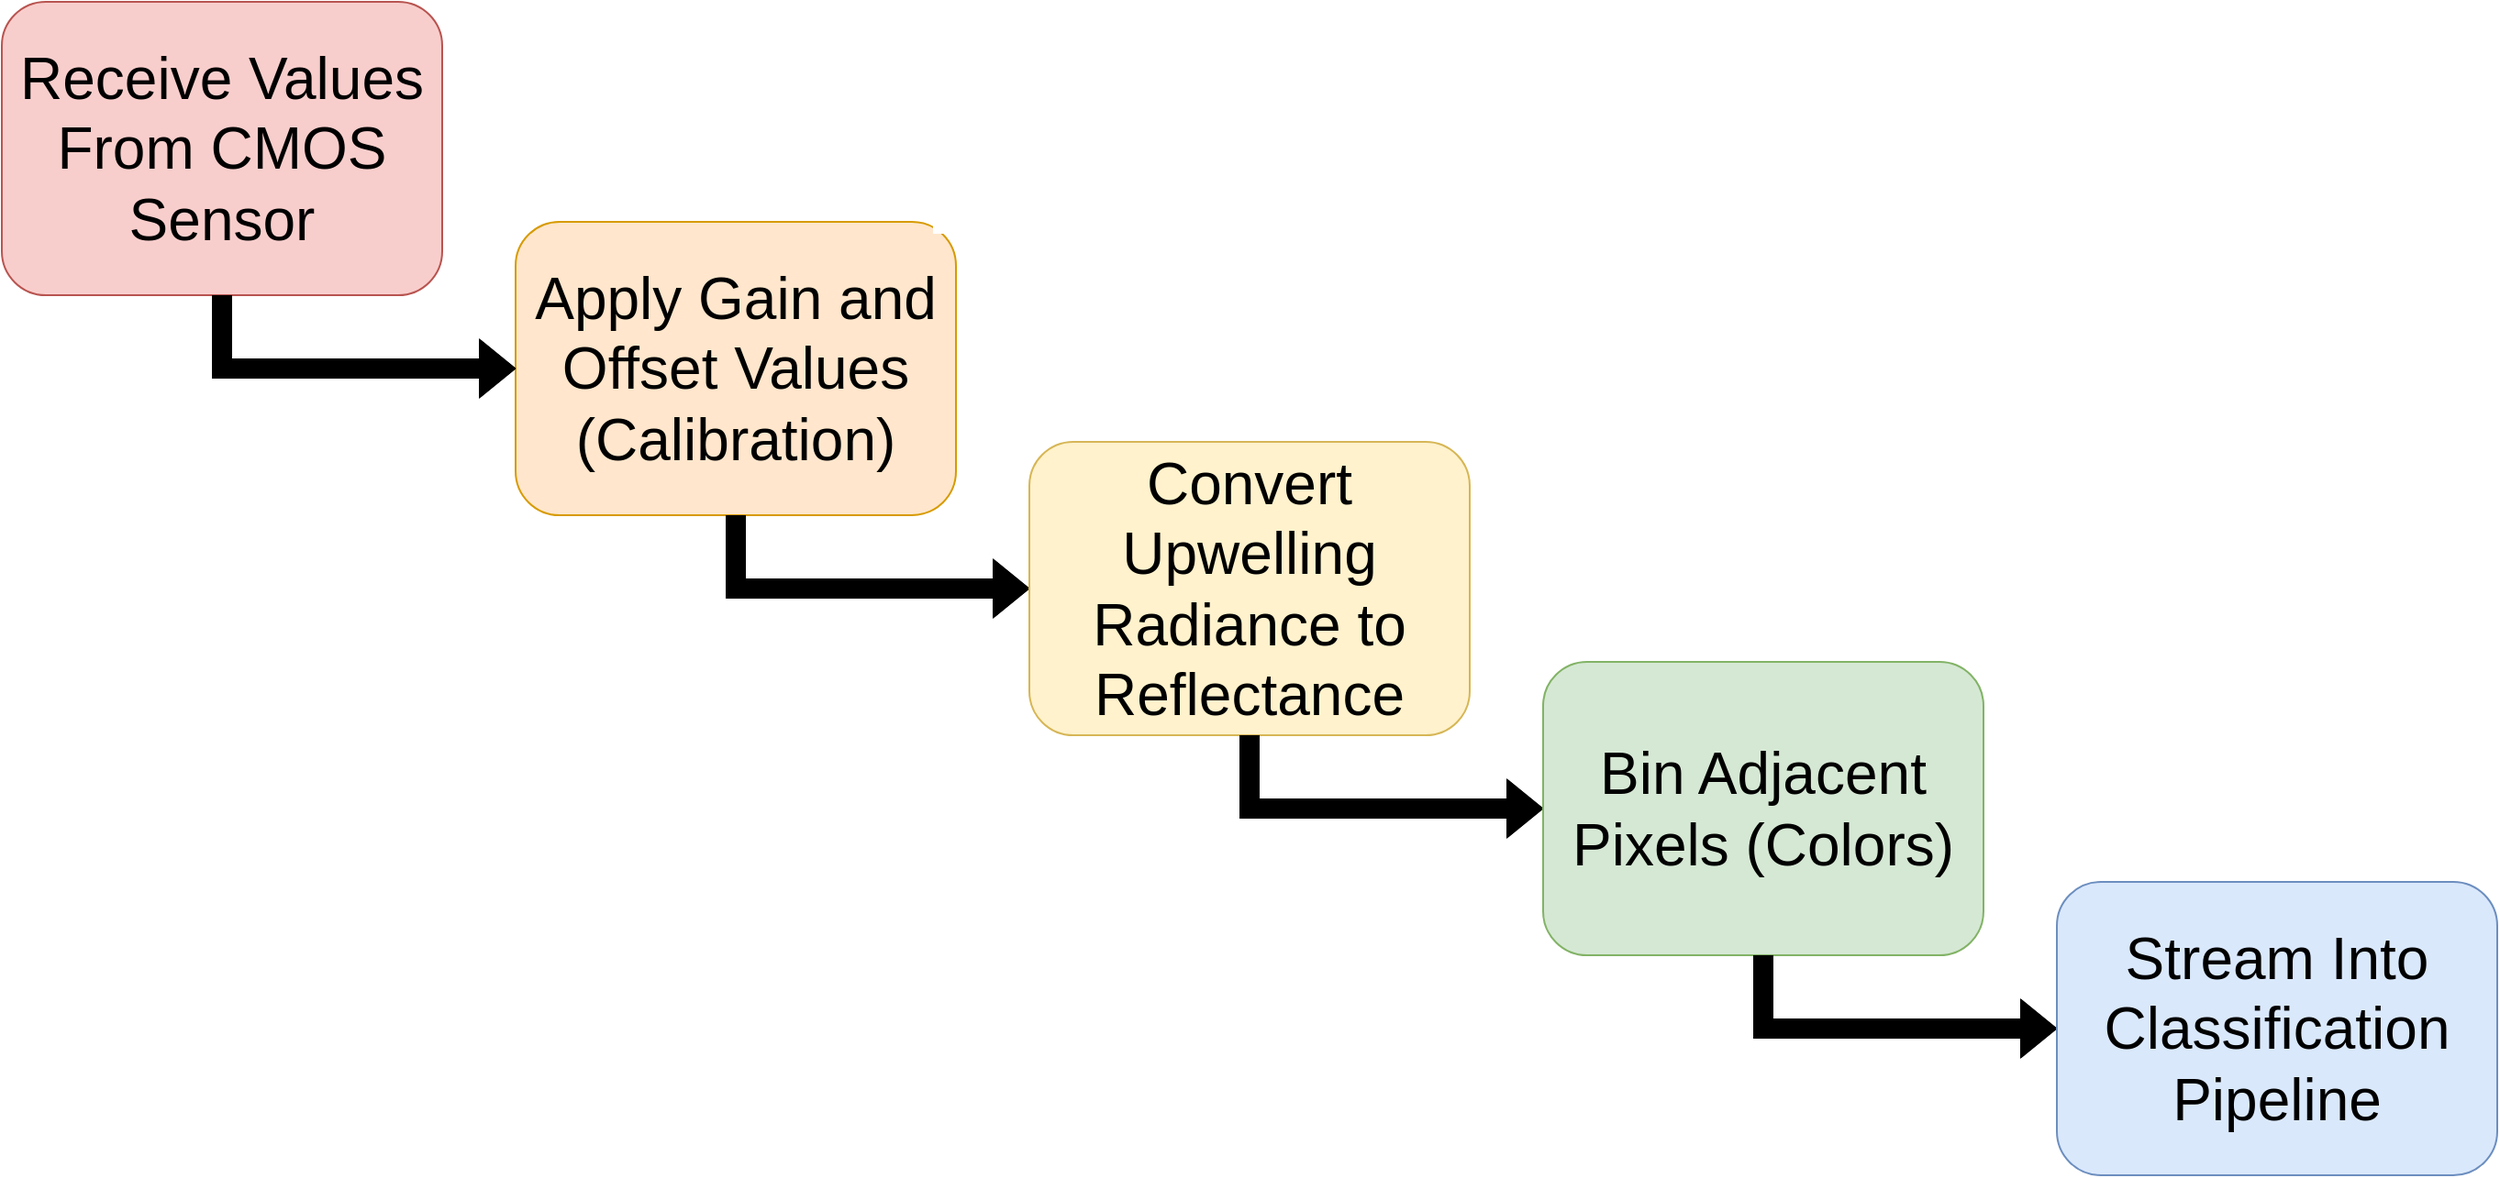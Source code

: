 <mxfile version="28.1.1">
  <diagram name="Page-1" id="-AFErXNe9J7OdYunWK4x">
    <mxGraphModel dx="3281" dy="2628" grid="1" gridSize="10" guides="1" tooltips="1" connect="1" arrows="1" fold="1" page="1" pageScale="1" pageWidth="850" pageHeight="1100" math="1" shadow="0">
      <root>
        <mxCell id="0" />
        <mxCell id="1" parent="0" />
        <mxCell id="zj0fFl8EOxYbujoj9vtz-1" value="&lt;div&gt;Apply Gain and Offset Values&lt;/div&gt;&lt;div&gt;(Calibration)&lt;/div&gt;" style="rounded=1;whiteSpace=wrap;html=1;fillColor=#ffe6cc;strokeColor=#d79b00;fontSize=32;" parent="1" vertex="1">
          <mxGeometry x="160" y="-40" width="240" height="160" as="geometry" />
        </mxCell>
        <mxCell id="zj0fFl8EOxYbujoj9vtz-10" value="" style="shape=flexArrow;endArrow=classic;html=1;rounded=0;fillColor=#000000;entryX=0;entryY=0.5;entryDx=0;entryDy=0;exitX=0.5;exitY=1;exitDx=0;exitDy=0;" parent="1" target="zj0fFl8EOxYbujoj9vtz-21" edge="1" source="zj0fFl8EOxYbujoj9vtz-1">
          <mxGeometry width="50" height="50" relative="1" as="geometry">
            <mxPoint x="240" y="200" as="sourcePoint" />
            <mxPoint x="440" y="320.0" as="targetPoint" />
            <Array as="points">
              <mxPoint x="280" y="160" />
            </Array>
          </mxGeometry>
        </mxCell>
        <mxCell id="zj0fFl8EOxYbujoj9vtz-21" value="Convert Upwelling Radiance to Reflectance" style="rounded=1;whiteSpace=wrap;html=1;fillColor=#fff2cc;strokeColor=#d6b656;fontSize=32;" parent="1" vertex="1">
          <mxGeometry x="440" y="80" width="240" height="160" as="geometry" />
        </mxCell>
        <mxCell id="zj0fFl8EOxYbujoj9vtz-22" value="" style="shape=flexArrow;endArrow=classic;html=1;rounded=0;fillColor=#000000;entryX=0;entryY=0.5;entryDx=0;entryDy=0;exitX=0.5;exitY=1;exitDx=0;exitDy=0;" parent="1" target="zj0fFl8EOxYbujoj9vtz-24" edge="1" source="zj0fFl8EOxYbujoj9vtz-21">
          <mxGeometry width="50" height="50" relative="1" as="geometry">
            <mxPoint x="560" y="400" as="sourcePoint" />
            <mxPoint x="610" y="520" as="targetPoint" />
            <Array as="points">
              <mxPoint x="560" y="280" />
            </Array>
          </mxGeometry>
        </mxCell>
        <mxCell id="zj0fFl8EOxYbujoj9vtz-24" value="Bin Adjacent Pixels (Colors)" style="rounded=1;whiteSpace=wrap;html=1;fillColor=#d5e8d4;strokeColor=#82b366;fontSize=32;" parent="1" vertex="1">
          <mxGeometry x="720" y="200" width="240" height="160" as="geometry" />
        </mxCell>
        <mxCell id="zj0fFl8EOxYbujoj9vtz-25" value="" style="shape=flexArrow;endArrow=classic;html=1;rounded=0;fillColor=#000000;entryX=0;entryY=0.5;entryDx=0;entryDy=0;exitX=0.5;exitY=1;exitDx=0;exitDy=0;" parent="1" target="zj0fFl8EOxYbujoj9vtz-27" edge="1" source="zj0fFl8EOxYbujoj9vtz-24">
          <mxGeometry width="50" height="50" relative="1" as="geometry">
            <mxPoint x="480" y="600" as="sourcePoint" />
            <mxPoint x="530" y="720" as="targetPoint" />
            <Array as="points">
              <mxPoint x="840" y="400" />
            </Array>
          </mxGeometry>
        </mxCell>
        <mxCell id="zj0fFl8EOxYbujoj9vtz-27" value="Stream Into Classification Pipeline" style="rounded=1;whiteSpace=wrap;html=1;fillColor=#dae8fc;strokeColor=#6c8ebf;fontSize=32;" parent="1" vertex="1">
          <mxGeometry x="1000" y="320" width="240" height="160" as="geometry" />
        </mxCell>
        <mxCell id="zj0fFl8EOxYbujoj9vtz-31" value="Receive Values From CMOS Sensor" style="rounded=1;whiteSpace=wrap;html=1;fillColor=#f8cecc;strokeColor=#b85450;fontSize=32;" parent="1" vertex="1">
          <mxGeometry x="-120" y="-160" width="240" height="160" as="geometry" />
        </mxCell>
        <mxCell id="zj0fFl8EOxYbujoj9vtz-32" value="" style="shape=flexArrow;endArrow=classic;html=1;rounded=0;fillColor=#000000;entryX=0;entryY=0.5;entryDx=0;entryDy=0;fontSize=15;" parent="1" edge="1" target="zj0fFl8EOxYbujoj9vtz-1">
          <mxGeometry width="50" height="50" relative="1" as="geometry">
            <mxPoint as="sourcePoint" />
            <mxPoint x="40" y="120" as="targetPoint" />
            <Array as="points">
              <mxPoint y="40" />
            </Array>
          </mxGeometry>
        </mxCell>
      </root>
    </mxGraphModel>
  </diagram>
</mxfile>
